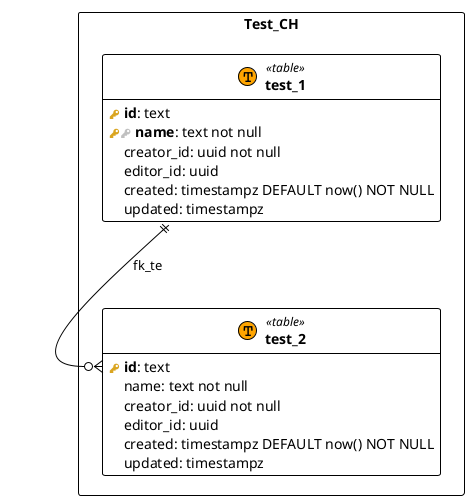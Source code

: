 @startuml

!theme plain
hide empty methods

!procedure $schema($name, $slug)
package "$name" as $slug <<Rectangle>>
!endprocedure

!procedure $table($name, $slug)
entity "<b>$name</b>" as $slug << (T, Orange) table >>
!endprocedure

!procedure $view($name, $slug)
entity "<b>$name</b>" as $slug << (V, Aquamarine) view >>
!endprocedure

!procedure $pk($name)
<color:#GoldenRod><&key></color> <b>$name</b>
!endprocedure

!procedure $fk($name)
<color:#Silver><&key></color> $name
!endprocedure

!procedure $pfk($name)
<color:#GoldenRod><&key></color><color:#Silver><&key></color> <b>$name</b>
!endprocedure

!procedure $column($name)
{field} <color:#White><&media-record></color> $name
!endprocedure

$schema("Test_CH", "test_schema") {

    $table("test_1", "test_1_table") {
        $pk("id"): text
        $pfk("name"): text not null
        $column("creator_id"): uuid not null
        $column("editor_id"): uuid
        $column("created"): timestampz DEFAULT now() NOT NULL
        $column("updated"): timestampz
    }

    $table("test_2", "test_2_table") {
        $pk("id"): text
        $column("name"): text not null
        $column("creator_id"): uuid not null
        $column("editor_id"): uuid
        $column("created"): timestampz DEFAULT now() NOT NULL
        $column("updated"): timestampz
        }
}

test_schema.test_1_table::fk ||--o{ test_schema.test_2_table::id : fk_te

@enduml
